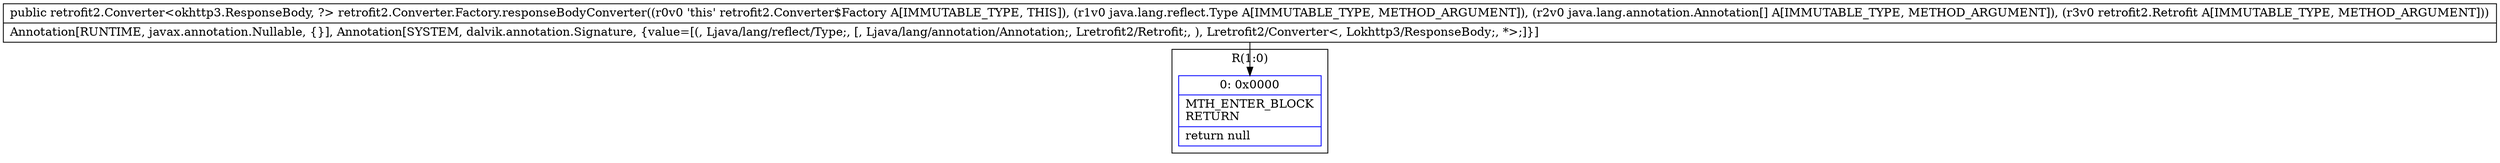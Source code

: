 digraph "CFG forretrofit2.Converter.Factory.responseBodyConverter(Ljava\/lang\/reflect\/Type;[Ljava\/lang\/annotation\/Annotation;Lretrofit2\/Retrofit;)Lretrofit2\/Converter;" {
subgraph cluster_Region_212268710 {
label = "R(1:0)";
node [shape=record,color=blue];
Node_0 [shape=record,label="{0\:\ 0x0000|MTH_ENTER_BLOCK\lRETURN\l|return null\l}"];
}
MethodNode[shape=record,label="{public retrofit2.Converter\<okhttp3.ResponseBody, ?\> retrofit2.Converter.Factory.responseBodyConverter((r0v0 'this' retrofit2.Converter$Factory A[IMMUTABLE_TYPE, THIS]), (r1v0 java.lang.reflect.Type A[IMMUTABLE_TYPE, METHOD_ARGUMENT]), (r2v0 java.lang.annotation.Annotation[] A[IMMUTABLE_TYPE, METHOD_ARGUMENT]), (r3v0 retrofit2.Retrofit A[IMMUTABLE_TYPE, METHOD_ARGUMENT]))  | Annotation[RUNTIME, javax.annotation.Nullable, \{\}], Annotation[SYSTEM, dalvik.annotation.Signature, \{value=[(, Ljava\/lang\/reflect\/Type;, [, Ljava\/lang\/annotation\/Annotation;, Lretrofit2\/Retrofit;, ), Lretrofit2\/Converter\<, Lokhttp3\/ResponseBody;, *\>;]\}]\l}"];
MethodNode -> Node_0;
}

